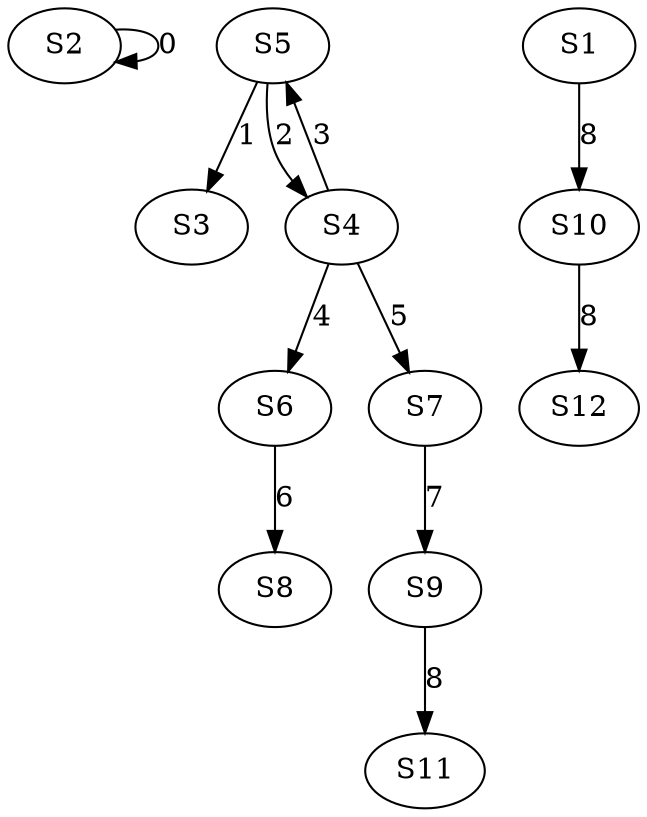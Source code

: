 strict digraph {
	S2 -> S2 [ label = 0 ];
	S5 -> S3 [ label = 1 ];
	S5 -> S4 [ label = 2 ];
	S4 -> S5 [ label = 3 ];
	S4 -> S6 [ label = 4 ];
	S4 -> S7 [ label = 5 ];
	S6 -> S8 [ label = 6 ];
	S7 -> S9 [ label = 7 ];
	S1 -> S10 [ label = 8 ];
	S9 -> S11 [ label = 8 ];
	S10 -> S12 [ label = 8 ];
}